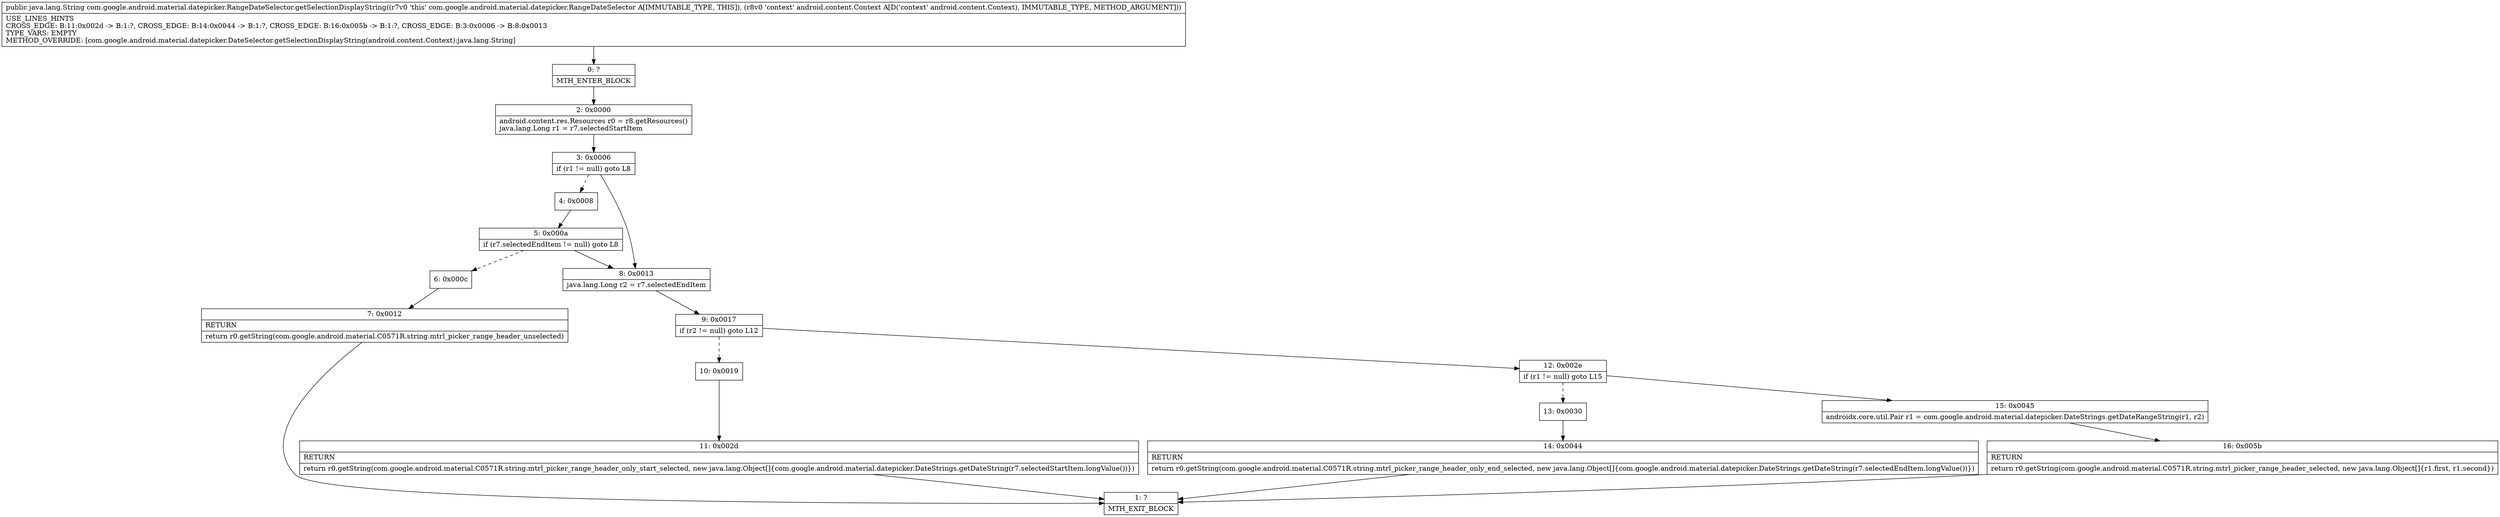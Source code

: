 digraph "CFG forcom.google.android.material.datepicker.RangeDateSelector.getSelectionDisplayString(Landroid\/content\/Context;)Ljava\/lang\/String;" {
Node_0 [shape=record,label="{0\:\ ?|MTH_ENTER_BLOCK\l}"];
Node_2 [shape=record,label="{2\:\ 0x0000|android.content.res.Resources r0 = r8.getResources()\ljava.lang.Long r1 = r7.selectedStartItem\l}"];
Node_3 [shape=record,label="{3\:\ 0x0006|if (r1 != null) goto L8\l}"];
Node_4 [shape=record,label="{4\:\ 0x0008}"];
Node_5 [shape=record,label="{5\:\ 0x000a|if (r7.selectedEndItem != null) goto L8\l}"];
Node_6 [shape=record,label="{6\:\ 0x000c}"];
Node_7 [shape=record,label="{7\:\ 0x0012|RETURN\l|return r0.getString(com.google.android.material.C0571R.string.mtrl_picker_range_header_unselected)\l}"];
Node_1 [shape=record,label="{1\:\ ?|MTH_EXIT_BLOCK\l}"];
Node_8 [shape=record,label="{8\:\ 0x0013|java.lang.Long r2 = r7.selectedEndItem\l}"];
Node_9 [shape=record,label="{9\:\ 0x0017|if (r2 != null) goto L12\l}"];
Node_10 [shape=record,label="{10\:\ 0x0019}"];
Node_11 [shape=record,label="{11\:\ 0x002d|RETURN\l|return r0.getString(com.google.android.material.C0571R.string.mtrl_picker_range_header_only_start_selected, new java.lang.Object[]\{com.google.android.material.datepicker.DateStrings.getDateString(r7.selectedStartItem.longValue())\})\l}"];
Node_12 [shape=record,label="{12\:\ 0x002e|if (r1 != null) goto L15\l}"];
Node_13 [shape=record,label="{13\:\ 0x0030}"];
Node_14 [shape=record,label="{14\:\ 0x0044|RETURN\l|return r0.getString(com.google.android.material.C0571R.string.mtrl_picker_range_header_only_end_selected, new java.lang.Object[]\{com.google.android.material.datepicker.DateStrings.getDateString(r7.selectedEndItem.longValue())\})\l}"];
Node_15 [shape=record,label="{15\:\ 0x0045|androidx.core.util.Pair r1 = com.google.android.material.datepicker.DateStrings.getDateRangeString(r1, r2)\l}"];
Node_16 [shape=record,label="{16\:\ 0x005b|RETURN\l|return r0.getString(com.google.android.material.C0571R.string.mtrl_picker_range_header_selected, new java.lang.Object[]\{r1.first, r1.second\})\l}"];
MethodNode[shape=record,label="{public java.lang.String com.google.android.material.datepicker.RangeDateSelector.getSelectionDisplayString((r7v0 'this' com.google.android.material.datepicker.RangeDateSelector A[IMMUTABLE_TYPE, THIS]), (r8v0 'context' android.content.Context A[D('context' android.content.Context), IMMUTABLE_TYPE, METHOD_ARGUMENT]))  | USE_LINES_HINTS\lCROSS_EDGE: B:11:0x002d \-\> B:1:?, CROSS_EDGE: B:14:0x0044 \-\> B:1:?, CROSS_EDGE: B:16:0x005b \-\> B:1:?, CROSS_EDGE: B:3:0x0006 \-\> B:8:0x0013\lTYPE_VARS: EMPTY\lMETHOD_OVERRIDE: [com.google.android.material.datepicker.DateSelector.getSelectionDisplayString(android.content.Context):java.lang.String]\l}"];
MethodNode -> Node_0;Node_0 -> Node_2;
Node_2 -> Node_3;
Node_3 -> Node_4[style=dashed];
Node_3 -> Node_8;
Node_4 -> Node_5;
Node_5 -> Node_6[style=dashed];
Node_5 -> Node_8;
Node_6 -> Node_7;
Node_7 -> Node_1;
Node_8 -> Node_9;
Node_9 -> Node_10[style=dashed];
Node_9 -> Node_12;
Node_10 -> Node_11;
Node_11 -> Node_1;
Node_12 -> Node_13[style=dashed];
Node_12 -> Node_15;
Node_13 -> Node_14;
Node_14 -> Node_1;
Node_15 -> Node_16;
Node_16 -> Node_1;
}

